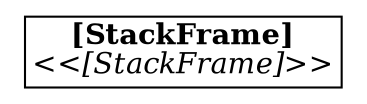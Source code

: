 digraph ObjectDiagram {
  node [shape=plaintext]
  _0f07b6f2a31cbd2e26428c51e8660b0dffe6e352 [label=<<table border="0" cellborder="1" cellspacing="0">
    <th><td colspan="2"><b>[StackFrame]</b><br/><i>&lt;&lt;[StackFrame]&gt;&gt;</i></td></th>
  </table>>]
}
